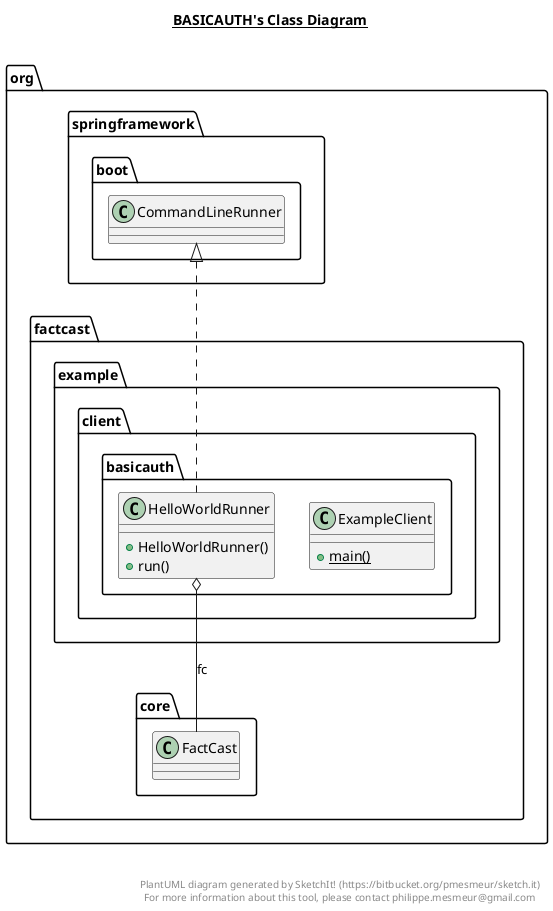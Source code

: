 @startuml

title __BASICAUTH's Class Diagram__\n

  namespace org.factcast.example.client.basicauth {
    class org.factcast.example.client.basicauth.ExampleClient {
        {static} + main()
    }
  }
  

  namespace org.factcast.example.client.basicauth {
    class org.factcast.example.client.basicauth.HelloWorldRunner {
        + HelloWorldRunner()
        + run()
    }
  }
  

  org.factcast.example.client.basicauth.HelloWorldRunner .up.|> org.springframework.boot.CommandLineRunner
  org.factcast.example.client.basicauth.HelloWorldRunner o-- org.factcast.core.FactCast : fc


right footer


PlantUML diagram generated by SketchIt! (https://bitbucket.org/pmesmeur/sketch.it)
For more information about this tool, please contact philippe.mesmeur@gmail.com
endfooter

@enduml
